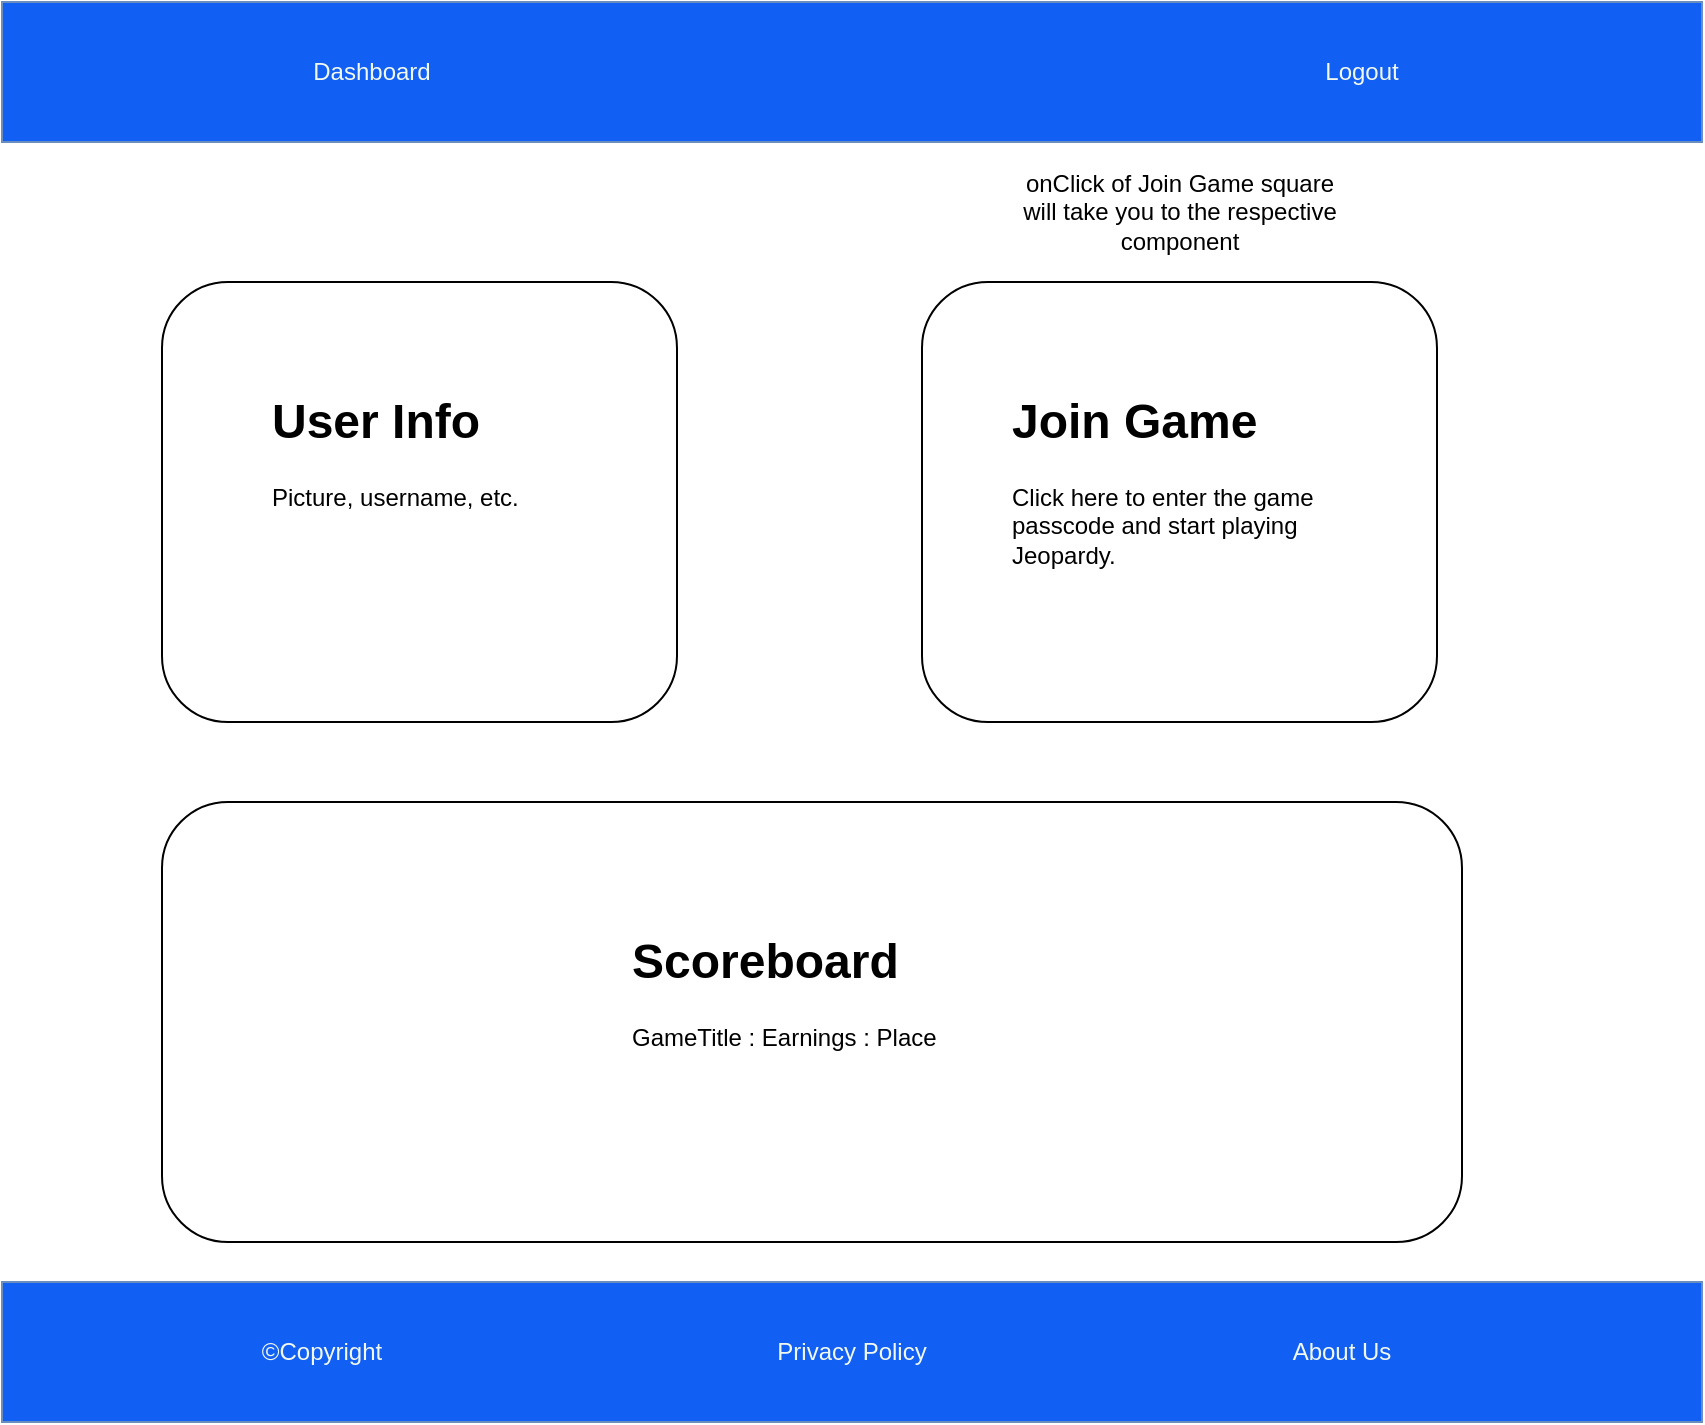 <mxfile>
    <diagram id="fvQrUP8hThEVy_PcrRIc" name="Page-1">
        <mxGraphModel dx="590" dy="277" grid="1" gridSize="10" guides="1" tooltips="1" connect="1" arrows="1" fold="1" page="1" pageScale="1" pageWidth="850" pageHeight="1100" math="0" shadow="0">
            <root>
                <mxCell id="0"/>
                <mxCell id="1" parent="0"/>
                <mxCell id="vDe9gCnrkB2ip9gjzLAA-1" value="" style="rounded=0;whiteSpace=wrap;html=1;fillColor=#115FF3;strokeColor=#6c8ebf;" parent="1" vertex="1">
                    <mxGeometry width="850" height="70" as="geometry"/>
                </mxCell>
                <mxCell id="vDe9gCnrkB2ip9gjzLAA-2" value="Dashboard" style="text;html=1;strokeColor=none;fillColor=none;align=center;verticalAlign=middle;whiteSpace=wrap;rounded=0;fontColor=#F1F8F0;" parent="1" vertex="1">
                    <mxGeometry x="140" y="20" width="90" height="30" as="geometry"/>
                </mxCell>
                <mxCell id="vDe9gCnrkB2ip9gjzLAA-3" value="Logout" style="text;html=1;strokeColor=none;fillColor=none;align=center;verticalAlign=middle;whiteSpace=wrap;rounded=0;fontColor=#F1F8F0;" parent="1" vertex="1">
                    <mxGeometry x="650" y="20" width="60" height="30" as="geometry"/>
                </mxCell>
                <mxCell id="vDe9gCnrkB2ip9gjzLAA-6" value="" style="rounded=1;whiteSpace=wrap;html=1;" parent="1" vertex="1">
                    <mxGeometry x="460" y="140" width="257.5" height="220" as="geometry"/>
                </mxCell>
                <mxCell id="vDe9gCnrkB2ip9gjzLAA-7" value="" style="rounded=1;whiteSpace=wrap;html=1;" parent="1" vertex="1">
                    <mxGeometry x="80" y="400" width="650" height="220" as="geometry"/>
                </mxCell>
                <mxCell id="vDe9gCnrkB2ip9gjzLAA-8" value="&lt;h1&gt;Join Game&lt;/h1&gt;&lt;p&gt;Click here to enter the game passcode and start playing Jeopardy.&lt;/p&gt;" style="text;html=1;strokeColor=none;fillColor=none;spacing=5;spacingTop=-20;whiteSpace=wrap;overflow=hidden;rounded=0;" parent="1" vertex="1">
                    <mxGeometry x="500" y="190" width="190" height="120" as="geometry"/>
                </mxCell>
                <mxCell id="vDe9gCnrkB2ip9gjzLAA-9" value="&lt;h1&gt;Scoreboard&lt;/h1&gt;&lt;p&gt;GameTitle : Earnings : Place&lt;/p&gt;" style="text;html=1;strokeColor=none;fillColor=none;spacing=5;spacingTop=-20;whiteSpace=wrap;overflow=hidden;rounded=0;" parent="1" vertex="1">
                    <mxGeometry x="310" y="460" width="200" height="120" as="geometry"/>
                </mxCell>
                <mxCell id="vDe9gCnrkB2ip9gjzLAA-10" value="onClick of Join Game square will take you to the respective component" style="text;html=1;strokeColor=none;fillColor=none;align=center;verticalAlign=middle;whiteSpace=wrap;rounded=0;" parent="1" vertex="1">
                    <mxGeometry x="503.75" y="90" width="170" height="30" as="geometry"/>
                </mxCell>
                <mxCell id="vDe9gCnrkB2ip9gjzLAA-12" value="" style="rounded=0;whiteSpace=wrap;html=1;fillColor=#115FF3;strokeColor=#6c8ebf;" parent="1" vertex="1">
                    <mxGeometry y="640" width="850" height="70" as="geometry"/>
                </mxCell>
                <mxCell id="vDe9gCnrkB2ip9gjzLAA-13" value="About Us" style="text;html=1;strokeColor=none;fillColor=none;align=center;verticalAlign=middle;whiteSpace=wrap;rounded=0;fontColor=#F1F8F0;" parent="1" vertex="1">
                    <mxGeometry x="640" y="660" width="60" height="30" as="geometry"/>
                </mxCell>
                <mxCell id="vDe9gCnrkB2ip9gjzLAA-14" value="Privacy Policy" style="text;html=1;strokeColor=none;fillColor=none;align=center;verticalAlign=middle;whiteSpace=wrap;rounded=0;fontColor=#F1F8F0;" parent="1" vertex="1">
                    <mxGeometry x="385" y="660" width="80" height="30" as="geometry"/>
                </mxCell>
                <mxCell id="vDe9gCnrkB2ip9gjzLAA-15" value="©Copyright" style="text;html=1;strokeColor=none;fillColor=none;align=center;verticalAlign=middle;whiteSpace=wrap;rounded=0;fontColor=#F1F8F0;" parent="1" vertex="1">
                    <mxGeometry x="120" y="660" width="80" height="30" as="geometry"/>
                </mxCell>
                <mxCell id="4" value="" style="rounded=1;whiteSpace=wrap;html=1;" vertex="1" parent="1">
                    <mxGeometry x="80" y="140" width="257.5" height="220" as="geometry"/>
                </mxCell>
                <mxCell id="5" value="&lt;h1&gt;User Info&lt;/h1&gt;&lt;h1&gt;&lt;p style=&quot;font-size: 12px ; font-weight: 400&quot;&gt;Picture, username, etc.&lt;/p&gt;&lt;/h1&gt;" style="text;html=1;strokeColor=none;fillColor=none;spacing=5;spacingTop=-20;whiteSpace=wrap;overflow=hidden;rounded=0;" vertex="1" parent="1">
                    <mxGeometry x="130" y="190" width="190" height="120" as="geometry"/>
                </mxCell>
            </root>
        </mxGraphModel>
    </diagram>
</mxfile>